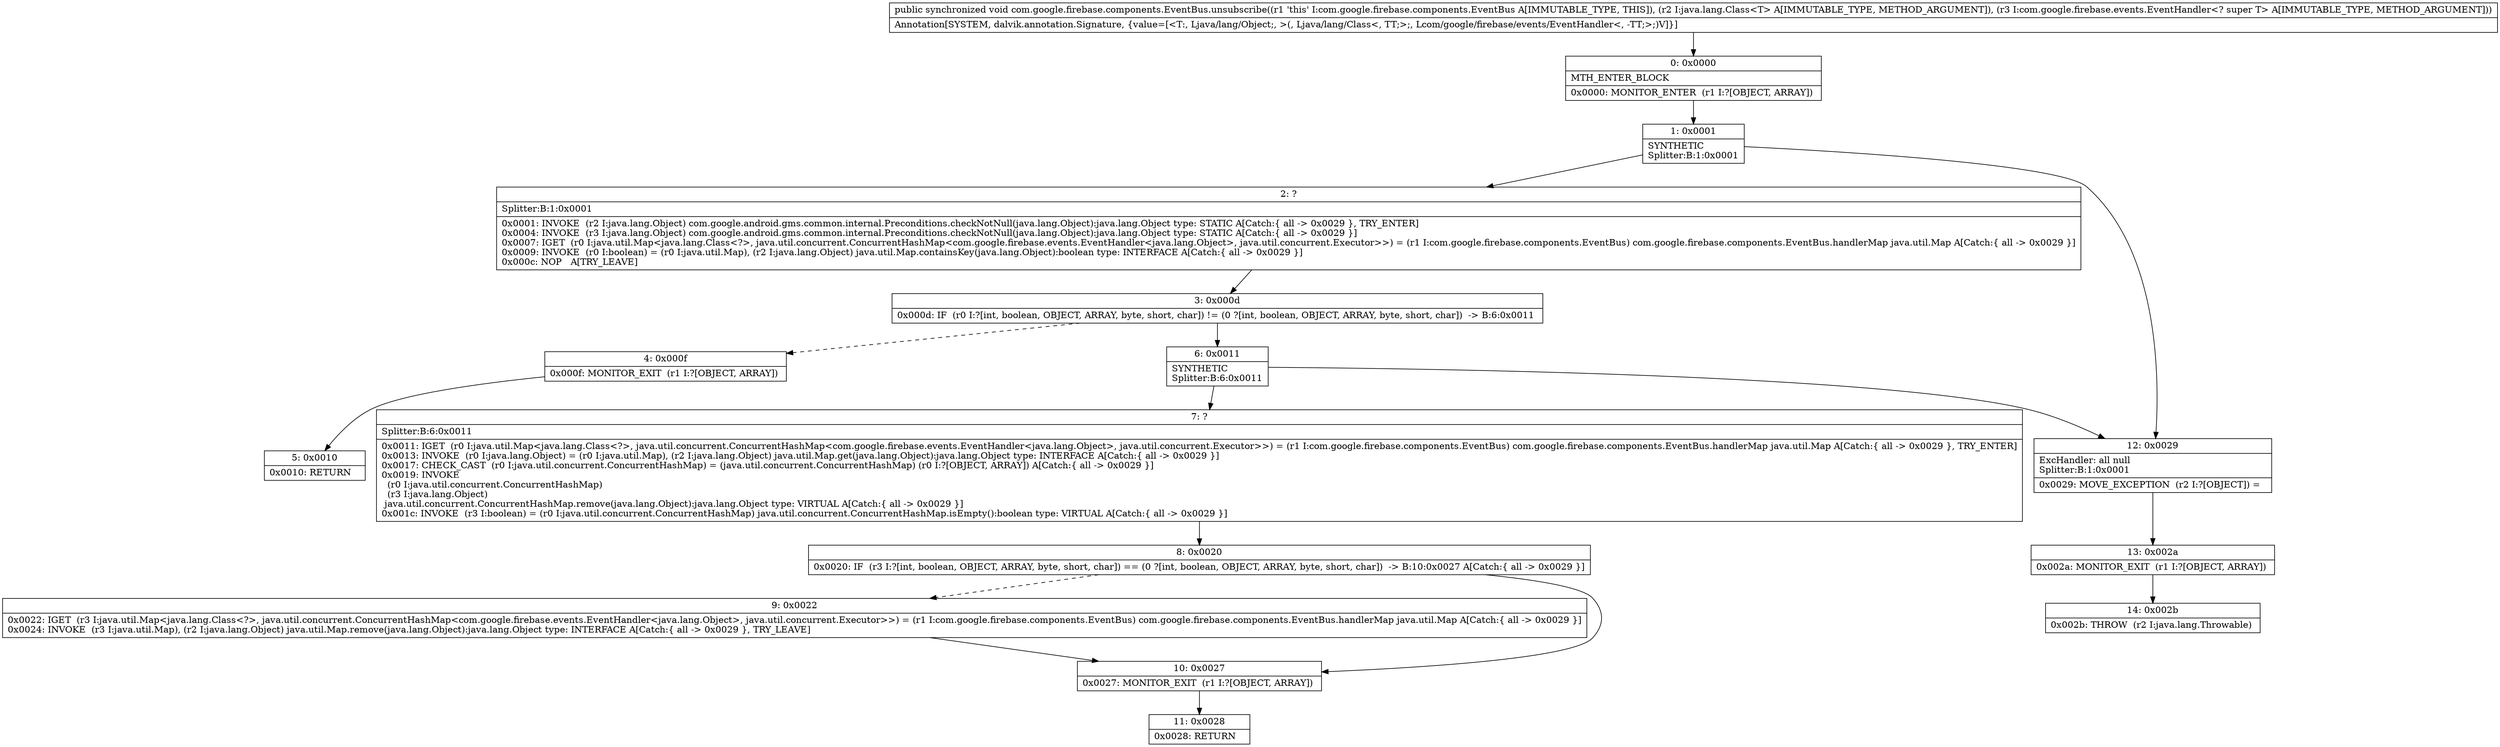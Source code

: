 digraph "CFG forcom.google.firebase.components.EventBus.unsubscribe(Ljava\/lang\/Class;Lcom\/google\/firebase\/events\/EventHandler;)V" {
Node_0 [shape=record,label="{0\:\ 0x0000|MTH_ENTER_BLOCK\l|0x0000: MONITOR_ENTER  (r1 I:?[OBJECT, ARRAY]) \l}"];
Node_1 [shape=record,label="{1\:\ 0x0001|SYNTHETIC\lSplitter:B:1:0x0001\l}"];
Node_2 [shape=record,label="{2\:\ ?|Splitter:B:1:0x0001\l|0x0001: INVOKE  (r2 I:java.lang.Object) com.google.android.gms.common.internal.Preconditions.checkNotNull(java.lang.Object):java.lang.Object type: STATIC A[Catch:\{ all \-\> 0x0029 \}, TRY_ENTER]\l0x0004: INVOKE  (r3 I:java.lang.Object) com.google.android.gms.common.internal.Preconditions.checkNotNull(java.lang.Object):java.lang.Object type: STATIC A[Catch:\{ all \-\> 0x0029 \}]\l0x0007: IGET  (r0 I:java.util.Map\<java.lang.Class\<?\>, java.util.concurrent.ConcurrentHashMap\<com.google.firebase.events.EventHandler\<java.lang.Object\>, java.util.concurrent.Executor\>\>) = (r1 I:com.google.firebase.components.EventBus) com.google.firebase.components.EventBus.handlerMap java.util.Map A[Catch:\{ all \-\> 0x0029 \}]\l0x0009: INVOKE  (r0 I:boolean) = (r0 I:java.util.Map), (r2 I:java.lang.Object) java.util.Map.containsKey(java.lang.Object):boolean type: INTERFACE A[Catch:\{ all \-\> 0x0029 \}]\l0x000c: NOP   A[TRY_LEAVE]\l}"];
Node_3 [shape=record,label="{3\:\ 0x000d|0x000d: IF  (r0 I:?[int, boolean, OBJECT, ARRAY, byte, short, char]) != (0 ?[int, boolean, OBJECT, ARRAY, byte, short, char])  \-\> B:6:0x0011 \l}"];
Node_4 [shape=record,label="{4\:\ 0x000f|0x000f: MONITOR_EXIT  (r1 I:?[OBJECT, ARRAY]) \l}"];
Node_5 [shape=record,label="{5\:\ 0x0010|0x0010: RETURN   \l}"];
Node_6 [shape=record,label="{6\:\ 0x0011|SYNTHETIC\lSplitter:B:6:0x0011\l}"];
Node_7 [shape=record,label="{7\:\ ?|Splitter:B:6:0x0011\l|0x0011: IGET  (r0 I:java.util.Map\<java.lang.Class\<?\>, java.util.concurrent.ConcurrentHashMap\<com.google.firebase.events.EventHandler\<java.lang.Object\>, java.util.concurrent.Executor\>\>) = (r1 I:com.google.firebase.components.EventBus) com.google.firebase.components.EventBus.handlerMap java.util.Map A[Catch:\{ all \-\> 0x0029 \}, TRY_ENTER]\l0x0013: INVOKE  (r0 I:java.lang.Object) = (r0 I:java.util.Map), (r2 I:java.lang.Object) java.util.Map.get(java.lang.Object):java.lang.Object type: INTERFACE A[Catch:\{ all \-\> 0x0029 \}]\l0x0017: CHECK_CAST  (r0 I:java.util.concurrent.ConcurrentHashMap) = (java.util.concurrent.ConcurrentHashMap) (r0 I:?[OBJECT, ARRAY]) A[Catch:\{ all \-\> 0x0029 \}]\l0x0019: INVOKE  \l  (r0 I:java.util.concurrent.ConcurrentHashMap)\l  (r3 I:java.lang.Object)\l java.util.concurrent.ConcurrentHashMap.remove(java.lang.Object):java.lang.Object type: VIRTUAL A[Catch:\{ all \-\> 0x0029 \}]\l0x001c: INVOKE  (r3 I:boolean) = (r0 I:java.util.concurrent.ConcurrentHashMap) java.util.concurrent.ConcurrentHashMap.isEmpty():boolean type: VIRTUAL A[Catch:\{ all \-\> 0x0029 \}]\l}"];
Node_8 [shape=record,label="{8\:\ 0x0020|0x0020: IF  (r3 I:?[int, boolean, OBJECT, ARRAY, byte, short, char]) == (0 ?[int, boolean, OBJECT, ARRAY, byte, short, char])  \-\> B:10:0x0027 A[Catch:\{ all \-\> 0x0029 \}]\l}"];
Node_9 [shape=record,label="{9\:\ 0x0022|0x0022: IGET  (r3 I:java.util.Map\<java.lang.Class\<?\>, java.util.concurrent.ConcurrentHashMap\<com.google.firebase.events.EventHandler\<java.lang.Object\>, java.util.concurrent.Executor\>\>) = (r1 I:com.google.firebase.components.EventBus) com.google.firebase.components.EventBus.handlerMap java.util.Map A[Catch:\{ all \-\> 0x0029 \}]\l0x0024: INVOKE  (r3 I:java.util.Map), (r2 I:java.lang.Object) java.util.Map.remove(java.lang.Object):java.lang.Object type: INTERFACE A[Catch:\{ all \-\> 0x0029 \}, TRY_LEAVE]\l}"];
Node_10 [shape=record,label="{10\:\ 0x0027|0x0027: MONITOR_EXIT  (r1 I:?[OBJECT, ARRAY]) \l}"];
Node_11 [shape=record,label="{11\:\ 0x0028|0x0028: RETURN   \l}"];
Node_12 [shape=record,label="{12\:\ 0x0029|ExcHandler: all null\lSplitter:B:1:0x0001\l|0x0029: MOVE_EXCEPTION  (r2 I:?[OBJECT]) =  \l}"];
Node_13 [shape=record,label="{13\:\ 0x002a|0x002a: MONITOR_EXIT  (r1 I:?[OBJECT, ARRAY]) \l}"];
Node_14 [shape=record,label="{14\:\ 0x002b|0x002b: THROW  (r2 I:java.lang.Throwable) \l}"];
MethodNode[shape=record,label="{public synchronized void com.google.firebase.components.EventBus.unsubscribe((r1 'this' I:com.google.firebase.components.EventBus A[IMMUTABLE_TYPE, THIS]), (r2 I:java.lang.Class\<T\> A[IMMUTABLE_TYPE, METHOD_ARGUMENT]), (r3 I:com.google.firebase.events.EventHandler\<? super T\> A[IMMUTABLE_TYPE, METHOD_ARGUMENT]))  | Annotation[SYSTEM, dalvik.annotation.Signature, \{value=[\<T:, Ljava\/lang\/Object;, \>(, Ljava\/lang\/Class\<, TT;\>;, Lcom\/google\/firebase\/events\/EventHandler\<, \-TT;\>;)V]\}]\l}"];
MethodNode -> Node_0;
Node_0 -> Node_1;
Node_1 -> Node_2;
Node_1 -> Node_12;
Node_2 -> Node_3;
Node_3 -> Node_4[style=dashed];
Node_3 -> Node_6;
Node_4 -> Node_5;
Node_6 -> Node_7;
Node_6 -> Node_12;
Node_7 -> Node_8;
Node_8 -> Node_9[style=dashed];
Node_8 -> Node_10;
Node_9 -> Node_10;
Node_10 -> Node_11;
Node_12 -> Node_13;
Node_13 -> Node_14;
}

